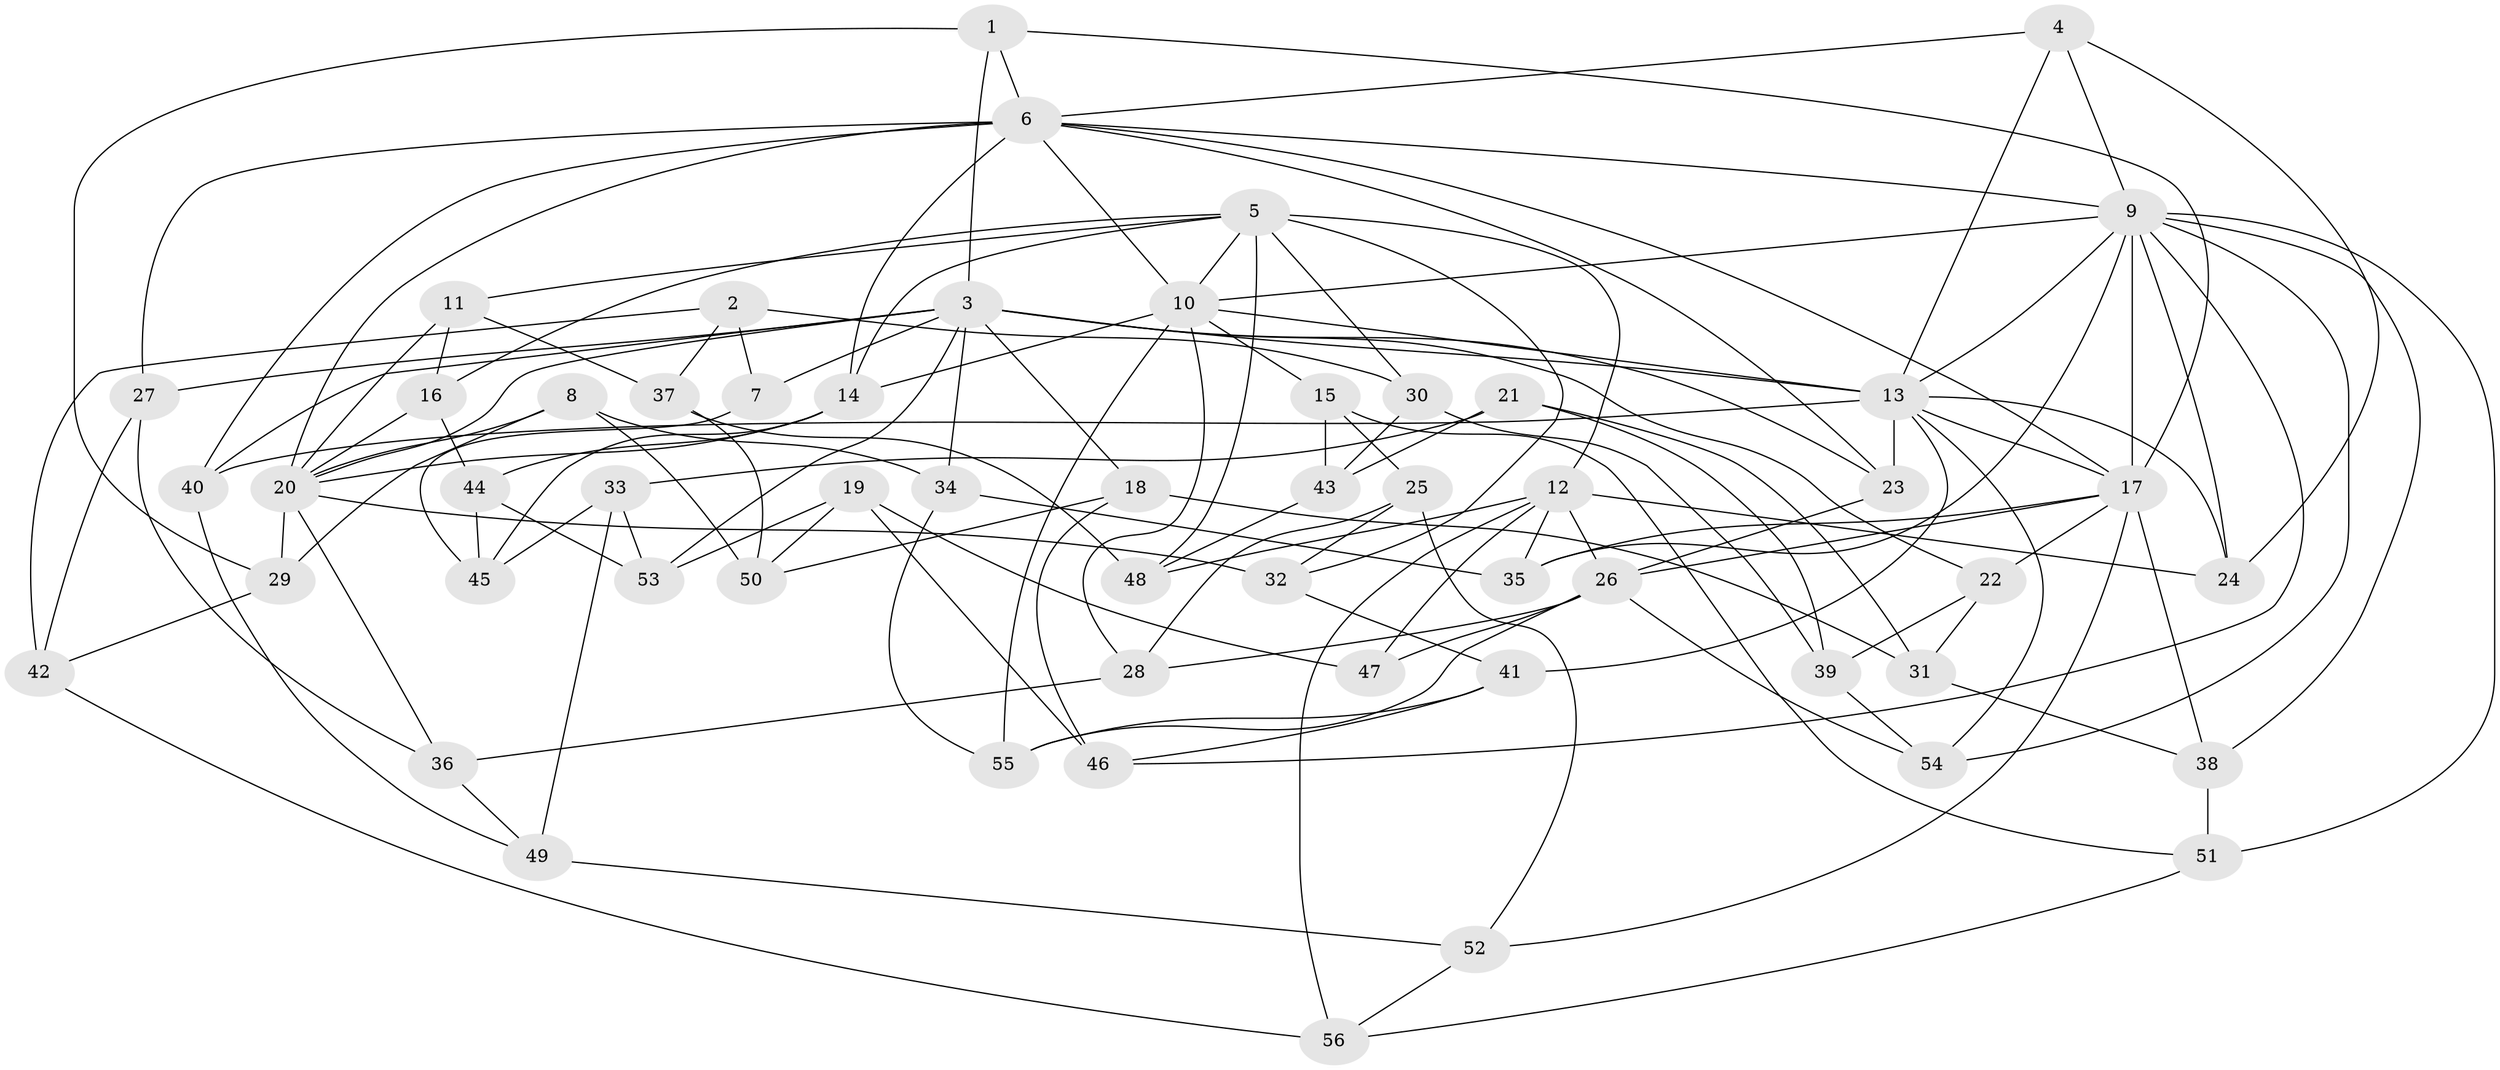 // original degree distribution, {4: 1.0}
// Generated by graph-tools (version 1.1) at 2025/53/03/04/25 22:53:43]
// undirected, 56 vertices, 137 edges
graph export_dot {
  node [color=gray90,style=filled];
  1;
  2;
  3;
  4;
  5;
  6;
  7;
  8;
  9;
  10;
  11;
  12;
  13;
  14;
  15;
  16;
  17;
  18;
  19;
  20;
  21;
  22;
  23;
  24;
  25;
  26;
  27;
  28;
  29;
  30;
  31;
  32;
  33;
  34;
  35;
  36;
  37;
  38;
  39;
  40;
  41;
  42;
  43;
  44;
  45;
  46;
  47;
  48;
  49;
  50;
  51;
  52;
  53;
  54;
  55;
  56;
  1 -- 3 [weight=1.0];
  1 -- 6 [weight=1.0];
  1 -- 17 [weight=1.0];
  1 -- 29 [weight=1.0];
  2 -- 7 [weight=1.0];
  2 -- 30 [weight=1.0];
  2 -- 37 [weight=1.0];
  2 -- 42 [weight=1.0];
  3 -- 7 [weight=2.0];
  3 -- 13 [weight=1.0];
  3 -- 18 [weight=1.0];
  3 -- 20 [weight=1.0];
  3 -- 22 [weight=1.0];
  3 -- 23 [weight=1.0];
  3 -- 27 [weight=1.0];
  3 -- 34 [weight=1.0];
  3 -- 40 [weight=1.0];
  3 -- 53 [weight=1.0];
  4 -- 6 [weight=1.0];
  4 -- 9 [weight=1.0];
  4 -- 13 [weight=1.0];
  4 -- 24 [weight=1.0];
  5 -- 10 [weight=1.0];
  5 -- 11 [weight=1.0];
  5 -- 12 [weight=2.0];
  5 -- 14 [weight=2.0];
  5 -- 16 [weight=1.0];
  5 -- 30 [weight=1.0];
  5 -- 32 [weight=1.0];
  5 -- 48 [weight=1.0];
  6 -- 9 [weight=1.0];
  6 -- 10 [weight=1.0];
  6 -- 14 [weight=1.0];
  6 -- 17 [weight=1.0];
  6 -- 20 [weight=1.0];
  6 -- 23 [weight=1.0];
  6 -- 27 [weight=1.0];
  6 -- 40 [weight=1.0];
  7 -- 45 [weight=1.0];
  8 -- 20 [weight=1.0];
  8 -- 29 [weight=1.0];
  8 -- 34 [weight=1.0];
  8 -- 50 [weight=1.0];
  9 -- 10 [weight=1.0];
  9 -- 13 [weight=1.0];
  9 -- 17 [weight=2.0];
  9 -- 24 [weight=1.0];
  9 -- 35 [weight=1.0];
  9 -- 38 [weight=1.0];
  9 -- 46 [weight=1.0];
  9 -- 51 [weight=1.0];
  9 -- 54 [weight=1.0];
  10 -- 13 [weight=1.0];
  10 -- 14 [weight=1.0];
  10 -- 15 [weight=1.0];
  10 -- 28 [weight=1.0];
  10 -- 55 [weight=1.0];
  11 -- 16 [weight=1.0];
  11 -- 20 [weight=1.0];
  11 -- 37 [weight=1.0];
  12 -- 24 [weight=1.0];
  12 -- 26 [weight=2.0];
  12 -- 35 [weight=1.0];
  12 -- 47 [weight=2.0];
  12 -- 48 [weight=1.0];
  12 -- 56 [weight=1.0];
  13 -- 17 [weight=1.0];
  13 -- 23 [weight=1.0];
  13 -- 24 [weight=1.0];
  13 -- 40 [weight=1.0];
  13 -- 41 [weight=1.0];
  13 -- 54 [weight=1.0];
  14 -- 20 [weight=2.0];
  14 -- 44 [weight=1.0];
  14 -- 45 [weight=1.0];
  15 -- 25 [weight=1.0];
  15 -- 43 [weight=1.0];
  15 -- 51 [weight=1.0];
  16 -- 20 [weight=1.0];
  16 -- 44 [weight=1.0];
  17 -- 22 [weight=1.0];
  17 -- 26 [weight=3.0];
  17 -- 35 [weight=1.0];
  17 -- 38 [weight=1.0];
  17 -- 52 [weight=1.0];
  18 -- 31 [weight=1.0];
  18 -- 46 [weight=1.0];
  18 -- 50 [weight=1.0];
  19 -- 46 [weight=1.0];
  19 -- 47 [weight=1.0];
  19 -- 50 [weight=1.0];
  19 -- 53 [weight=1.0];
  20 -- 29 [weight=1.0];
  20 -- 32 [weight=1.0];
  20 -- 36 [weight=1.0];
  21 -- 31 [weight=1.0];
  21 -- 33 [weight=1.0];
  21 -- 39 [weight=1.0];
  21 -- 43 [weight=1.0];
  22 -- 31 [weight=1.0];
  22 -- 39 [weight=1.0];
  23 -- 26 [weight=1.0];
  25 -- 28 [weight=1.0];
  25 -- 32 [weight=1.0];
  25 -- 52 [weight=1.0];
  26 -- 28 [weight=1.0];
  26 -- 47 [weight=1.0];
  26 -- 54 [weight=1.0];
  26 -- 55 [weight=1.0];
  27 -- 36 [weight=1.0];
  27 -- 42 [weight=1.0];
  28 -- 36 [weight=1.0];
  29 -- 42 [weight=1.0];
  30 -- 39 [weight=1.0];
  30 -- 43 [weight=1.0];
  31 -- 38 [weight=1.0];
  32 -- 41 [weight=1.0];
  33 -- 45 [weight=1.0];
  33 -- 49 [weight=1.0];
  33 -- 53 [weight=1.0];
  34 -- 35 [weight=1.0];
  34 -- 55 [weight=1.0];
  36 -- 49 [weight=1.0];
  37 -- 48 [weight=1.0];
  37 -- 50 [weight=1.0];
  38 -- 51 [weight=1.0];
  39 -- 54 [weight=1.0];
  40 -- 49 [weight=1.0];
  41 -- 46 [weight=1.0];
  41 -- 55 [weight=1.0];
  42 -- 56 [weight=1.0];
  43 -- 48 [weight=1.0];
  44 -- 45 [weight=1.0];
  44 -- 53 [weight=1.0];
  49 -- 52 [weight=1.0];
  51 -- 56 [weight=1.0];
  52 -- 56 [weight=1.0];
}
